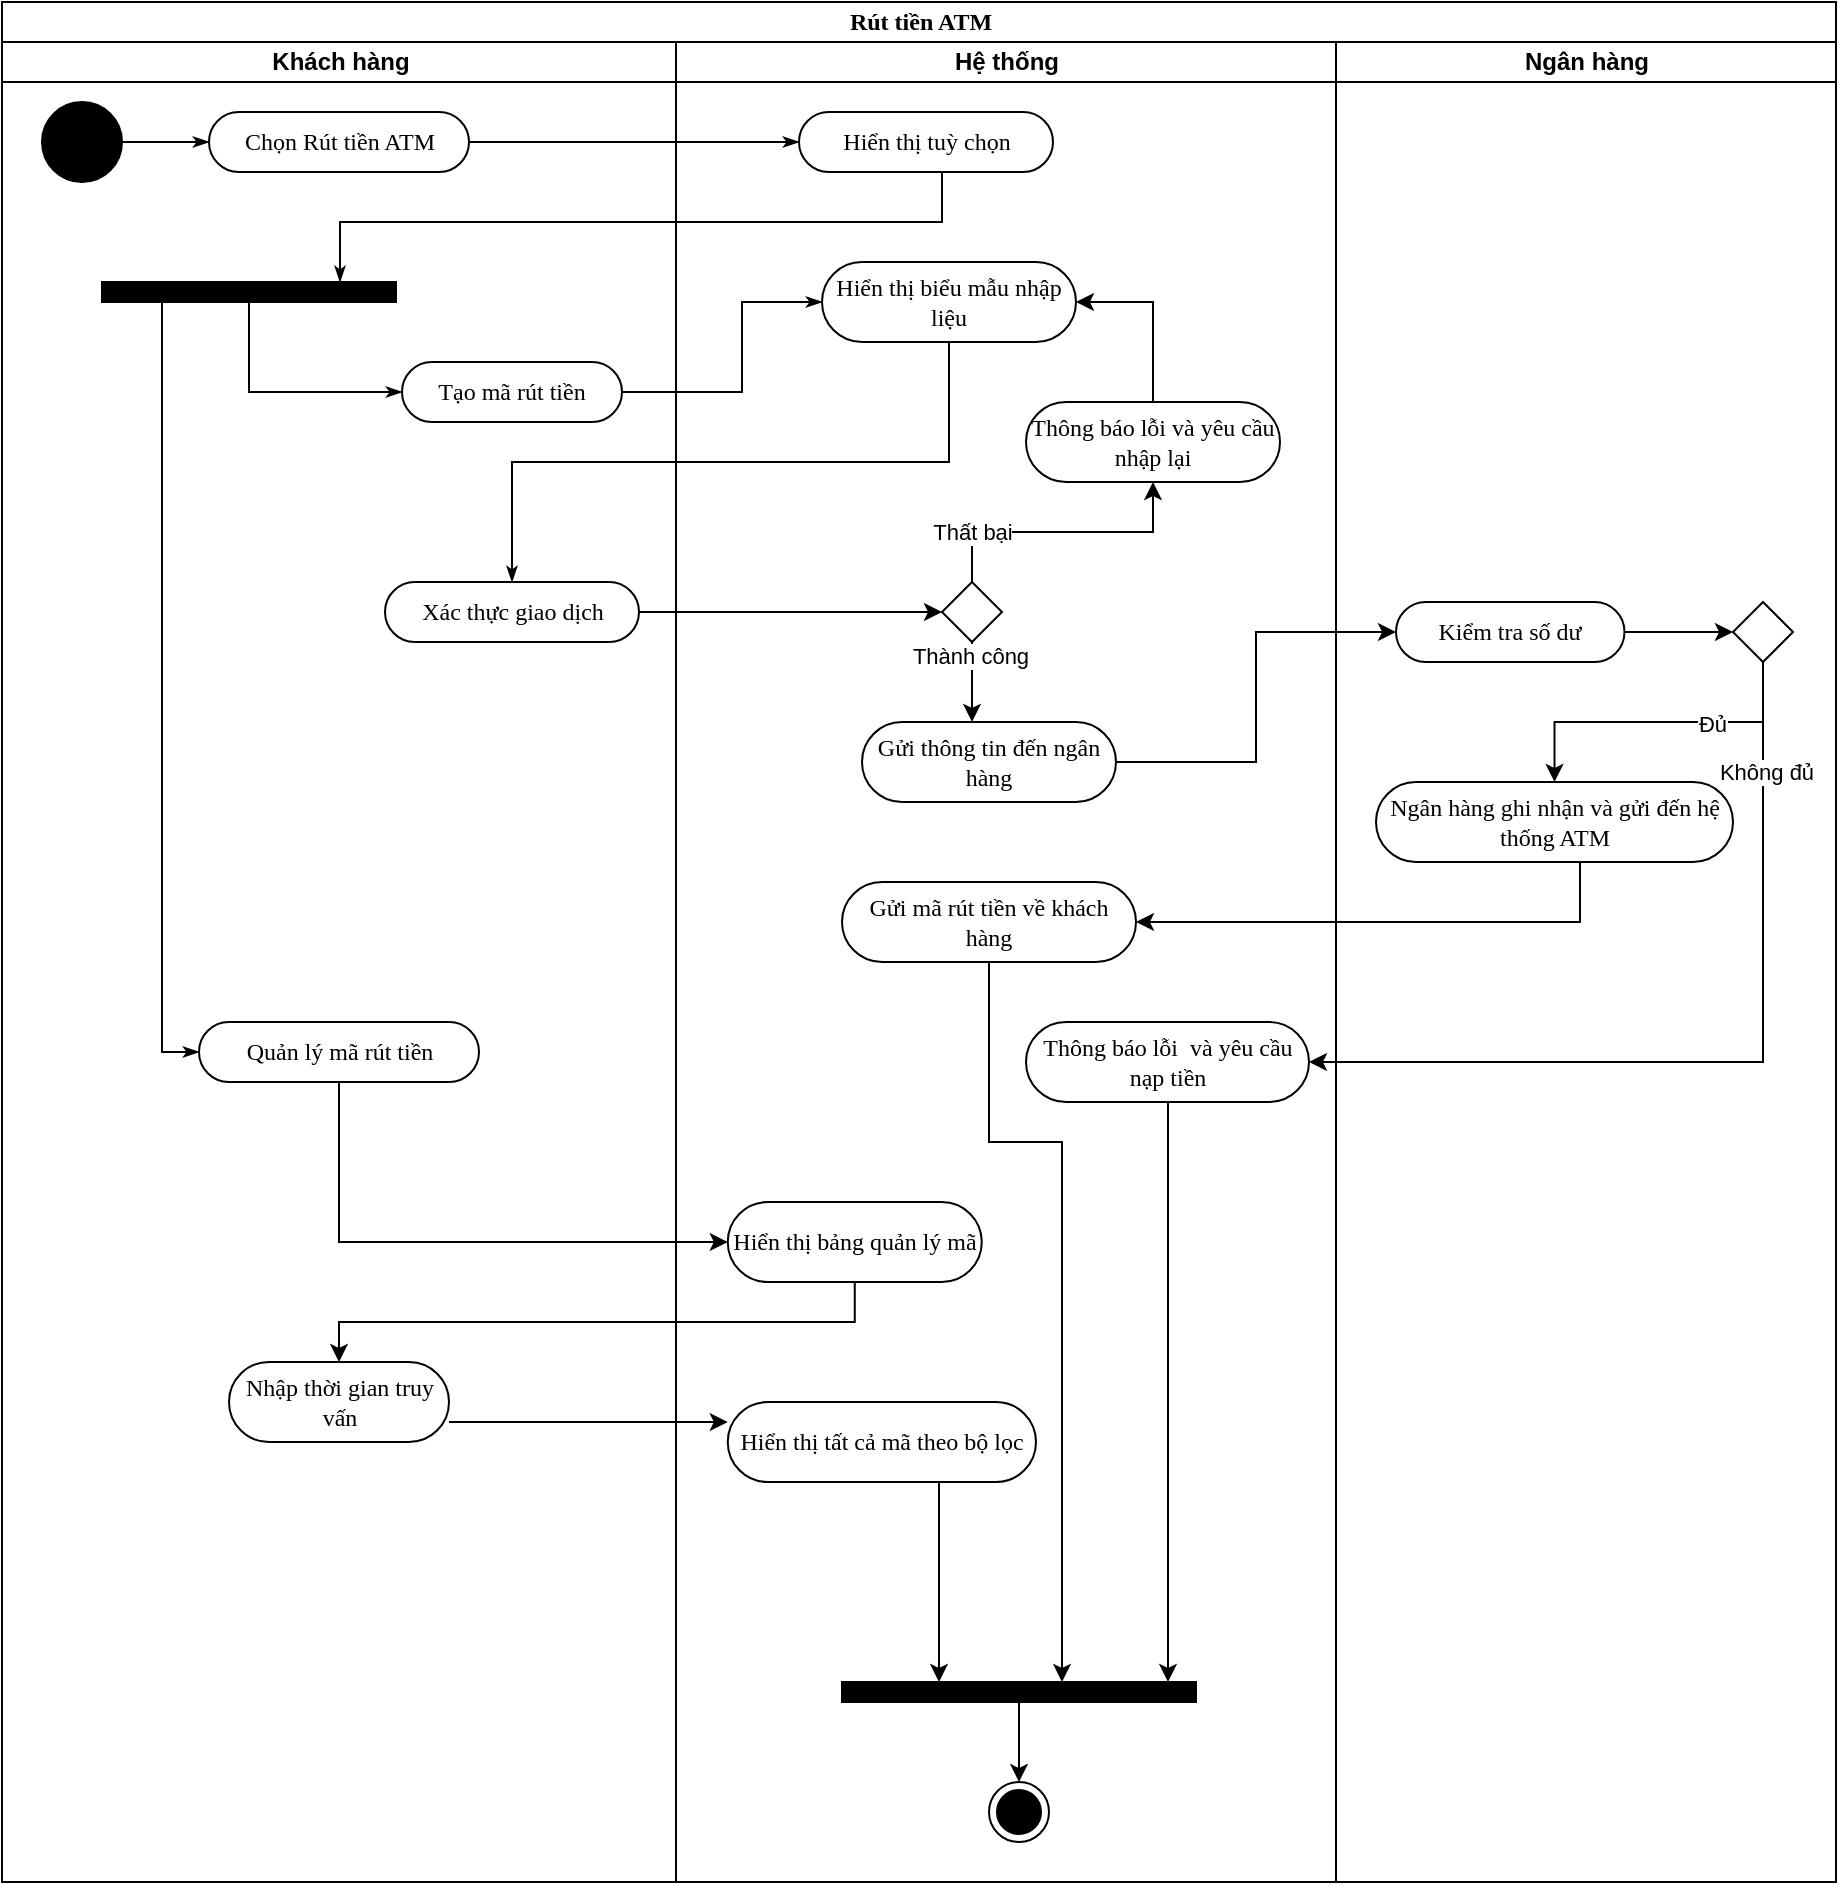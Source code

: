<mxfile version="26.0.16">
  <diagram name="Page-1" id="aWHvYDmvU6KEJwanwGd7">
    <mxGraphModel dx="1640" dy="1245" grid="1" gridSize="10" guides="1" tooltips="1" connect="1" arrows="1" fold="1" page="1" pageScale="1" pageWidth="850" pageHeight="1100" math="0" shadow="0">
      <root>
        <mxCell id="0" />
        <mxCell id="1" parent="0" />
        <mxCell id="KJYIOcynAz07dcxsfuO2-17" value="Rút tiền ATM" style="swimlane;html=1;childLayout=stackLayout;startSize=20;rounded=0;shadow=0;comic=0;labelBackgroundColor=none;strokeWidth=1;fontFamily=Verdana;fontSize=12;align=center;fixedWidth=1;" vertex="1" parent="1">
          <mxGeometry x="40" y="40" width="917" height="940" as="geometry">
            <mxRectangle x="40" y="20" width="70" height="30" as="alternateBounds" />
          </mxGeometry>
        </mxCell>
        <mxCell id="KJYIOcynAz07dcxsfuO2-18" value="Khách hàng" style="swimlane;html=1;startSize=20;" vertex="1" parent="KJYIOcynAz07dcxsfuO2-17">
          <mxGeometry y="20" width="337" height="920" as="geometry" />
        </mxCell>
        <mxCell id="KJYIOcynAz07dcxsfuO2-20" value="Quản lý mã rút tiền" style="rounded=1;whiteSpace=wrap;html=1;shadow=0;comic=0;labelBackgroundColor=none;strokeWidth=1;fontFamily=Verdana;fontSize=12;align=center;arcSize=50;" vertex="1" parent="KJYIOcynAz07dcxsfuO2-18">
          <mxGeometry x="98.5" y="490" width="140" height="30" as="geometry" />
        </mxCell>
        <mxCell id="KJYIOcynAz07dcxsfuO2-45" value="" style="ellipse;whiteSpace=wrap;html=1;rounded=0;shadow=0;comic=0;labelBackgroundColor=none;strokeWidth=1;fillColor=#000000;fontFamily=Verdana;fontSize=12;align=center;" vertex="1" parent="KJYIOcynAz07dcxsfuO2-18">
          <mxGeometry x="20" y="30" width="40" height="40" as="geometry" />
        </mxCell>
        <mxCell id="KJYIOcynAz07dcxsfuO2-46" value="Chọn Rút tiền ATM" style="rounded=1;whiteSpace=wrap;html=1;shadow=0;comic=0;labelBackgroundColor=none;strokeWidth=1;fontFamily=Verdana;fontSize=12;align=center;arcSize=50;" vertex="1" parent="KJYIOcynAz07dcxsfuO2-18">
          <mxGeometry x="103.5" y="35" width="130" height="30" as="geometry" />
        </mxCell>
        <mxCell id="KJYIOcynAz07dcxsfuO2-44" style="edgeStyle=orthogonalEdgeStyle;rounded=0;html=1;labelBackgroundColor=none;startArrow=none;startFill=0;startSize=5;endArrow=classicThin;endFill=1;endSize=5;jettySize=auto;orthogonalLoop=1;strokeWidth=1;fontFamily=Verdana;fontSize=12" edge="1" parent="KJYIOcynAz07dcxsfuO2-18" source="KJYIOcynAz07dcxsfuO2-45" target="KJYIOcynAz07dcxsfuO2-46">
          <mxGeometry relative="1" as="geometry" />
        </mxCell>
        <mxCell id="KJYIOcynAz07dcxsfuO2-28" value="" style="whiteSpace=wrap;html=1;rounded=0;shadow=0;comic=0;labelBackgroundColor=none;strokeWidth=1;fillColor=#000000;fontFamily=Verdana;fontSize=12;align=center;rotation=0;" vertex="1" parent="KJYIOcynAz07dcxsfuO2-18">
          <mxGeometry x="50" y="120" width="147" height="10" as="geometry" />
        </mxCell>
        <mxCell id="KJYIOcynAz07dcxsfuO2-161" value="Tạo mã rút tiền" style="rounded=1;whiteSpace=wrap;html=1;shadow=0;comic=0;labelBackgroundColor=none;strokeWidth=1;fontFamily=Verdana;fontSize=12;align=center;arcSize=50;" vertex="1" parent="KJYIOcynAz07dcxsfuO2-18">
          <mxGeometry x="200" y="160" width="110" height="30" as="geometry" />
        </mxCell>
        <mxCell id="KJYIOcynAz07dcxsfuO2-163" style="edgeStyle=orthogonalEdgeStyle;rounded=0;html=1;labelBackgroundColor=none;startArrow=none;startFill=0;startSize=5;endArrow=classicThin;endFill=1;endSize=5;jettySize=auto;orthogonalLoop=1;strokeWidth=1;fontFamily=Verdana;fontSize=12;exitX=0.34;exitY=1;exitDx=0;exitDy=0;exitPerimeter=0;" edge="1" parent="KJYIOcynAz07dcxsfuO2-18" source="KJYIOcynAz07dcxsfuO2-28" target="KJYIOcynAz07dcxsfuO2-20">
          <mxGeometry relative="1" as="geometry">
            <Array as="points">
              <mxPoint x="80" y="130" />
            </Array>
            <mxPoint x="120" y="150" as="sourcePoint" />
            <mxPoint x="237" y="215" as="targetPoint" />
          </mxGeometry>
        </mxCell>
        <mxCell id="KJYIOcynAz07dcxsfuO2-164" style="edgeStyle=orthogonalEdgeStyle;rounded=0;html=1;labelBackgroundColor=none;startArrow=none;startFill=0;startSize=5;endArrow=classicThin;endFill=1;endSize=5;jettySize=auto;orthogonalLoop=1;strokeWidth=1;fontFamily=Verdana;fontSize=12;" edge="1" parent="KJYIOcynAz07dcxsfuO2-18" source="KJYIOcynAz07dcxsfuO2-28" target="KJYIOcynAz07dcxsfuO2-161">
          <mxGeometry relative="1" as="geometry">
            <mxPoint x="190" y="230" as="sourcePoint" />
            <mxPoint x="90" y="290" as="targetPoint" />
            <Array as="points">
              <mxPoint x="123" y="175" />
            </Array>
          </mxGeometry>
        </mxCell>
        <mxCell id="KJYIOcynAz07dcxsfuO2-171" value="Xác thực giao dịch" style="rounded=1;whiteSpace=wrap;html=1;shadow=0;comic=0;labelBackgroundColor=none;strokeWidth=1;fontFamily=Verdana;fontSize=12;align=center;arcSize=50;" vertex="1" parent="KJYIOcynAz07dcxsfuO2-18">
          <mxGeometry x="191.5" y="270" width="127" height="30" as="geometry" />
        </mxCell>
        <mxCell id="KJYIOcynAz07dcxsfuO2-192" value="Nhập thời gian truy vấn" style="rounded=1;whiteSpace=wrap;html=1;shadow=0;comic=0;labelBackgroundColor=none;strokeWidth=1;fontFamily=Verdana;fontSize=12;align=center;arcSize=50;" vertex="1" parent="KJYIOcynAz07dcxsfuO2-18">
          <mxGeometry x="113.5" y="660" width="110" height="40" as="geometry" />
        </mxCell>
        <mxCell id="KJYIOcynAz07dcxsfuO2-72" style="edgeStyle=orthogonalEdgeStyle;rounded=0;html=1;labelBackgroundColor=none;startArrow=none;startFill=0;startSize=5;endArrow=classicThin;endFill=1;endSize=5;jettySize=auto;orthogonalLoop=1;strokeWidth=1;fontFamily=Verdana;fontSize=12" edge="1" parent="KJYIOcynAz07dcxsfuO2-17" source="KJYIOcynAz07dcxsfuO2-46" target="KJYIOcynAz07dcxsfuO2-167">
          <mxGeometry relative="1" as="geometry">
            <mxPoint x="400" y="160" as="targetPoint" />
          </mxGeometry>
        </mxCell>
        <mxCell id="KJYIOcynAz07dcxsfuO2-168" style="edgeStyle=orthogonalEdgeStyle;rounded=0;html=1;labelBackgroundColor=none;startArrow=none;startFill=0;startSize=5;endArrow=classicThin;endFill=1;endSize=5;jettySize=auto;orthogonalLoop=1;strokeWidth=1;fontFamily=Verdana;fontSize=12" edge="1" parent="KJYIOcynAz07dcxsfuO2-17" source="KJYIOcynAz07dcxsfuO2-167" target="KJYIOcynAz07dcxsfuO2-28">
          <mxGeometry relative="1" as="geometry">
            <mxPoint x="244" y="80" as="sourcePoint" />
            <mxPoint x="409" y="80" as="targetPoint" />
            <Array as="points">
              <mxPoint x="470" y="110" />
              <mxPoint x="169" y="110" />
            </Array>
          </mxGeometry>
        </mxCell>
        <mxCell id="KJYIOcynAz07dcxsfuO2-169" style="edgeStyle=orthogonalEdgeStyle;rounded=0;html=1;labelBackgroundColor=none;startArrow=none;startFill=0;startSize=5;endArrow=classicThin;endFill=1;endSize=5;jettySize=auto;orthogonalLoop=1;strokeWidth=1;fontFamily=Verdana;fontSize=12;" edge="1" parent="KJYIOcynAz07dcxsfuO2-17" source="KJYIOcynAz07dcxsfuO2-161" target="KJYIOcynAz07dcxsfuO2-170">
          <mxGeometry relative="1" as="geometry">
            <mxPoint x="225" y="158" as="sourcePoint" />
            <mxPoint x="225" y="210" as="targetPoint" />
            <Array as="points">
              <mxPoint x="370" y="195" />
              <mxPoint x="370" y="150" />
            </Array>
          </mxGeometry>
        </mxCell>
        <mxCell id="KJYIOcynAz07dcxsfuO2-174" style="edgeStyle=elbowEdgeStyle;rounded=0;html=1;labelBackgroundColor=none;startArrow=none;startFill=0;startSize=5;endArrow=classicThin;endFill=1;endSize=5;jettySize=auto;orthogonalLoop=1;strokeWidth=1;fontFamily=Verdana;fontSize=12;elbow=vertical;" edge="1" parent="KJYIOcynAz07dcxsfuO2-17" source="KJYIOcynAz07dcxsfuO2-170" target="KJYIOcynAz07dcxsfuO2-171">
          <mxGeometry relative="1" as="geometry">
            <mxPoint x="280" y="205" as="sourcePoint" />
            <mxPoint x="410" y="205" as="targetPoint" />
          </mxGeometry>
        </mxCell>
        <mxCell id="KJYIOcynAz07dcxsfuO2-175" style="edgeStyle=elbowEdgeStyle;rounded=0;orthogonalLoop=1;jettySize=auto;html=1;elbow=vertical;" edge="1" parent="KJYIOcynAz07dcxsfuO2-17" source="KJYIOcynAz07dcxsfuO2-171" target="KJYIOcynAz07dcxsfuO2-173">
          <mxGeometry relative="1" as="geometry" />
        </mxCell>
        <mxCell id="KJYIOcynAz07dcxsfuO2-185" style="edgeStyle=elbowEdgeStyle;rounded=0;orthogonalLoop=1;jettySize=auto;html=1;" edge="1" parent="KJYIOcynAz07dcxsfuO2-17" source="KJYIOcynAz07dcxsfuO2-176" target="KJYIOcynAz07dcxsfuO2-200">
          <mxGeometry relative="1" as="geometry" />
        </mxCell>
        <mxCell id="KJYIOcynAz07dcxsfuO2-186" style="edgeStyle=elbowEdgeStyle;rounded=0;orthogonalLoop=1;jettySize=auto;html=1;" edge="1" parent="KJYIOcynAz07dcxsfuO2-17" source="KJYIOcynAz07dcxsfuO2-183" target="KJYIOcynAz07dcxsfuO2-184">
          <mxGeometry relative="1" as="geometry">
            <Array as="points">
              <mxPoint x="789" y="460" />
            </Array>
          </mxGeometry>
        </mxCell>
        <mxCell id="KJYIOcynAz07dcxsfuO2-191" style="edgeStyle=elbowEdgeStyle;rounded=0;orthogonalLoop=1;jettySize=auto;html=1;elbow=vertical;" edge="1" parent="KJYIOcynAz07dcxsfuO2-17" source="KJYIOcynAz07dcxsfuO2-20" target="KJYIOcynAz07dcxsfuO2-190">
          <mxGeometry relative="1" as="geometry">
            <Array as="points">
              <mxPoint x="280" y="620" />
            </Array>
          </mxGeometry>
        </mxCell>
        <mxCell id="KJYIOcynAz07dcxsfuO2-193" style="edgeStyle=elbowEdgeStyle;rounded=0;orthogonalLoop=1;jettySize=auto;html=1;elbow=vertical;" edge="1" parent="KJYIOcynAz07dcxsfuO2-17" source="KJYIOcynAz07dcxsfuO2-190" target="KJYIOcynAz07dcxsfuO2-192">
          <mxGeometry relative="1" as="geometry" />
        </mxCell>
        <mxCell id="KJYIOcynAz07dcxsfuO2-195" style="edgeStyle=elbowEdgeStyle;rounded=0;orthogonalLoop=1;jettySize=auto;html=1;elbow=vertical;" edge="1" parent="KJYIOcynAz07dcxsfuO2-17" source="KJYIOcynAz07dcxsfuO2-192" target="KJYIOcynAz07dcxsfuO2-194">
          <mxGeometry relative="1" as="geometry" />
        </mxCell>
        <mxCell id="KJYIOcynAz07dcxsfuO2-27" value="Hệ thống" style="swimlane;html=1;startSize=20;" vertex="1" parent="KJYIOcynAz07dcxsfuO2-17">
          <mxGeometry x="337" y="20" width="330" height="920" as="geometry" />
        </mxCell>
        <mxCell id="KJYIOcynAz07dcxsfuO2-167" value="Hiển thị tuỳ chọn" style="rounded=1;whiteSpace=wrap;html=1;shadow=0;comic=0;labelBackgroundColor=none;strokeWidth=1;fontFamily=Verdana;fontSize=12;align=center;arcSize=50;" vertex="1" parent="KJYIOcynAz07dcxsfuO2-27">
          <mxGeometry x="61.5" y="35" width="127" height="30" as="geometry" />
        </mxCell>
        <mxCell id="KJYIOcynAz07dcxsfuO2-170" value="Hiển thị biểu mẫu nhập liệu" style="rounded=1;whiteSpace=wrap;html=1;shadow=0;comic=0;labelBackgroundColor=none;strokeWidth=1;fontFamily=Verdana;fontSize=12;align=center;arcSize=50;" vertex="1" parent="KJYIOcynAz07dcxsfuO2-27">
          <mxGeometry x="73" y="110" width="127" height="40" as="geometry" />
        </mxCell>
        <mxCell id="KJYIOcynAz07dcxsfuO2-177" style="edgeStyle=elbowEdgeStyle;rounded=0;orthogonalLoop=1;jettySize=auto;html=1;" edge="1" parent="KJYIOcynAz07dcxsfuO2-27" source="KJYIOcynAz07dcxsfuO2-173" target="KJYIOcynAz07dcxsfuO2-176">
          <mxGeometry relative="1" as="geometry" />
        </mxCell>
        <mxCell id="KJYIOcynAz07dcxsfuO2-178" value="Thành công" style="edgeLabel;html=1;align=center;verticalAlign=middle;resizable=0;points=[];" vertex="1" connectable="0" parent="KJYIOcynAz07dcxsfuO2-177">
          <mxGeometry x="-0.641" y="-1" relative="1" as="geometry">
            <mxPoint as="offset" />
          </mxGeometry>
        </mxCell>
        <mxCell id="KJYIOcynAz07dcxsfuO2-179" value="" style="edgeStyle=elbowEdgeStyle;rounded=0;orthogonalLoop=1;jettySize=auto;html=1;elbow=vertical;" edge="1" parent="KJYIOcynAz07dcxsfuO2-27" source="KJYIOcynAz07dcxsfuO2-173" target="KJYIOcynAz07dcxsfuO2-180">
          <mxGeometry relative="1" as="geometry">
            <mxPoint x="133" y="370" as="targetPoint" />
          </mxGeometry>
        </mxCell>
        <mxCell id="KJYIOcynAz07dcxsfuO2-181" value="Thất bại" style="edgeLabel;html=1;align=center;verticalAlign=middle;resizable=0;points=[];" vertex="1" connectable="0" parent="KJYIOcynAz07dcxsfuO2-179">
          <mxGeometry x="-0.641" relative="1" as="geometry">
            <mxPoint as="offset" />
          </mxGeometry>
        </mxCell>
        <mxCell id="KJYIOcynAz07dcxsfuO2-173" value="" style="rhombus;" vertex="1" parent="KJYIOcynAz07dcxsfuO2-27">
          <mxGeometry x="133" y="270" width="30" height="30" as="geometry" />
        </mxCell>
        <mxCell id="KJYIOcynAz07dcxsfuO2-176" value="Gửi thông tin đến ngân hàng" style="rounded=1;whiteSpace=wrap;html=1;shadow=0;comic=0;labelBackgroundColor=none;strokeWidth=1;fontFamily=Verdana;fontSize=12;align=center;arcSize=50;" vertex="1" parent="KJYIOcynAz07dcxsfuO2-27">
          <mxGeometry x="93" y="340" width="127" height="40" as="geometry" />
        </mxCell>
        <mxCell id="KJYIOcynAz07dcxsfuO2-182" style="edgeStyle=orthogonalEdgeStyle;rounded=0;orthogonalLoop=1;jettySize=auto;html=1;" edge="1" parent="KJYIOcynAz07dcxsfuO2-27" source="KJYIOcynAz07dcxsfuO2-180" target="KJYIOcynAz07dcxsfuO2-170">
          <mxGeometry relative="1" as="geometry">
            <Array as="points">
              <mxPoint x="238" y="130" />
            </Array>
          </mxGeometry>
        </mxCell>
        <mxCell id="KJYIOcynAz07dcxsfuO2-180" value="Thông báo lỗi và yêu cầu nhập lại" style="rounded=1;whiteSpace=wrap;html=1;shadow=0;comic=0;labelBackgroundColor=none;strokeWidth=1;fontFamily=Verdana;fontSize=12;align=center;arcSize=50;" vertex="1" parent="KJYIOcynAz07dcxsfuO2-27">
          <mxGeometry x="175" y="180" width="127" height="40" as="geometry" />
        </mxCell>
        <mxCell id="KJYIOcynAz07dcxsfuO2-188" style="rounded=0;orthogonalLoop=1;jettySize=auto;html=1;edgeStyle=orthogonalEdgeStyle;" edge="1" parent="KJYIOcynAz07dcxsfuO2-27" source="KJYIOcynAz07dcxsfuO2-184" target="KJYIOcynAz07dcxsfuO2-198">
          <mxGeometry relative="1" as="geometry">
            <mxPoint x="157" y="810" as="targetPoint" />
            <Array as="points">
              <mxPoint x="157" y="550" />
              <mxPoint x="193" y="550" />
            </Array>
          </mxGeometry>
        </mxCell>
        <mxCell id="KJYIOcynAz07dcxsfuO2-184" value="Gửi mã rút tiền về khách hàng" style="rounded=1;whiteSpace=wrap;html=1;shadow=0;comic=0;labelBackgroundColor=none;strokeWidth=1;fontFamily=Verdana;fontSize=12;align=center;arcSize=50;" vertex="1" parent="KJYIOcynAz07dcxsfuO2-27">
          <mxGeometry x="83" y="420" width="147" height="40" as="geometry" />
        </mxCell>
        <mxCell id="KJYIOcynAz07dcxsfuO2-187" value="" style="ellipse;html=1;shape=endState;fillColor=strokeColor;" vertex="1" parent="KJYIOcynAz07dcxsfuO2-27">
          <mxGeometry x="156.5" y="870" width="30" height="30" as="geometry" />
        </mxCell>
        <mxCell id="KJYIOcynAz07dcxsfuO2-190" value="Hiển thị bảng quản lý mã" style="rounded=1;whiteSpace=wrap;html=1;shadow=0;comic=0;labelBackgroundColor=none;strokeWidth=1;fontFamily=Verdana;fontSize=12;align=center;arcSize=50;" vertex="1" parent="KJYIOcynAz07dcxsfuO2-27">
          <mxGeometry x="25.88" y="580" width="127" height="40" as="geometry" />
        </mxCell>
        <mxCell id="KJYIOcynAz07dcxsfuO2-196" style="edgeStyle=elbowEdgeStyle;rounded=0;orthogonalLoop=1;jettySize=auto;html=1;" edge="1" parent="KJYIOcynAz07dcxsfuO2-27" source="KJYIOcynAz07dcxsfuO2-194" target="KJYIOcynAz07dcxsfuO2-198">
          <mxGeometry relative="1" as="geometry">
            <mxPoint x="263" y="830" as="targetPoint" />
          </mxGeometry>
        </mxCell>
        <mxCell id="KJYIOcynAz07dcxsfuO2-194" value="Hiển thị tất cả mã theo bộ lọc" style="rounded=1;whiteSpace=wrap;html=1;shadow=0;comic=0;labelBackgroundColor=none;strokeWidth=1;fontFamily=Verdana;fontSize=12;align=center;arcSize=50;" vertex="1" parent="KJYIOcynAz07dcxsfuO2-27">
          <mxGeometry x="25.88" y="680" width="154.12" height="40" as="geometry" />
        </mxCell>
        <mxCell id="KJYIOcynAz07dcxsfuO2-199" style="edgeStyle=orthogonalEdgeStyle;rounded=0;orthogonalLoop=1;jettySize=auto;html=1;" edge="1" parent="KJYIOcynAz07dcxsfuO2-27" source="KJYIOcynAz07dcxsfuO2-198" target="KJYIOcynAz07dcxsfuO2-187">
          <mxGeometry relative="1" as="geometry" />
        </mxCell>
        <mxCell id="KJYIOcynAz07dcxsfuO2-198" value="" style="whiteSpace=wrap;html=1;rounded=0;shadow=0;comic=0;labelBackgroundColor=none;strokeWidth=1;fillColor=#000000;fontFamily=Verdana;fontSize=12;align=center;rotation=0;" vertex="1" parent="KJYIOcynAz07dcxsfuO2-27">
          <mxGeometry x="83" y="820" width="177" height="10" as="geometry" />
        </mxCell>
        <mxCell id="KJYIOcynAz07dcxsfuO2-207" value="Thông báo lỗi&amp;nbsp; và yêu cầu nạp tiền" style="rounded=1;whiteSpace=wrap;html=1;shadow=0;comic=0;labelBackgroundColor=none;strokeWidth=1;fontFamily=Verdana;fontSize=12;align=center;arcSize=50;" vertex="1" parent="KJYIOcynAz07dcxsfuO2-27">
          <mxGeometry x="175" y="490" width="141.5" height="40" as="geometry" />
        </mxCell>
        <mxCell id="KJYIOcynAz07dcxsfuO2-208" style="rounded=0;orthogonalLoop=1;jettySize=auto;html=1;edgeStyle=elbowEdgeStyle;" edge="1" parent="KJYIOcynAz07dcxsfuO2-27" source="KJYIOcynAz07dcxsfuO2-207" target="KJYIOcynAz07dcxsfuO2-198">
          <mxGeometry relative="1" as="geometry">
            <mxPoint x="167" y="470" as="sourcePoint" />
            <mxPoint x="273" y="800" as="targetPoint" />
            <Array as="points">
              <mxPoint x="246" y="675" />
            </Array>
          </mxGeometry>
        </mxCell>
        <mxCell id="KJYIOcynAz07dcxsfuO2-165" value="Ngân hàng" style="swimlane;html=1;startSize=20;" vertex="1" parent="KJYIOcynAz07dcxsfuO2-17">
          <mxGeometry x="667" y="20" width="250" height="920" as="geometry" />
        </mxCell>
        <mxCell id="KJYIOcynAz07dcxsfuO2-183" value="Ngân hàng ghi nhận và gửi đến hệ thống ATM" style="rounded=1;whiteSpace=wrap;html=1;shadow=0;comic=0;labelBackgroundColor=none;strokeWidth=1;fontFamily=Verdana;fontSize=12;align=center;arcSize=50;" vertex="1" parent="KJYIOcynAz07dcxsfuO2-165">
          <mxGeometry x="20" y="370" width="178.5" height="40" as="geometry" />
        </mxCell>
        <mxCell id="KJYIOcynAz07dcxsfuO2-203" style="edgeStyle=orthogonalEdgeStyle;rounded=0;orthogonalLoop=1;jettySize=auto;html=1;" edge="1" parent="KJYIOcynAz07dcxsfuO2-165" source="KJYIOcynAz07dcxsfuO2-201" target="KJYIOcynAz07dcxsfuO2-183">
          <mxGeometry relative="1" as="geometry" />
        </mxCell>
        <mxCell id="KJYIOcynAz07dcxsfuO2-205" value="Đủ" style="edgeLabel;html=1;align=center;verticalAlign=middle;resizable=0;points=[];" vertex="1" connectable="0" parent="KJYIOcynAz07dcxsfuO2-203">
          <mxGeometry x="-0.318" y="1" relative="1" as="geometry">
            <mxPoint as="offset" />
          </mxGeometry>
        </mxCell>
        <mxCell id="KJYIOcynAz07dcxsfuO2-206" style="edgeStyle=orthogonalEdgeStyle;rounded=0;orthogonalLoop=1;jettySize=auto;html=1;" edge="1" parent="KJYIOcynAz07dcxsfuO2-165" source="KJYIOcynAz07dcxsfuO2-200" target="KJYIOcynAz07dcxsfuO2-201">
          <mxGeometry relative="1" as="geometry" />
        </mxCell>
        <mxCell id="KJYIOcynAz07dcxsfuO2-200" value="Kiểm tra số dư" style="rounded=1;whiteSpace=wrap;html=1;shadow=0;comic=0;labelBackgroundColor=none;strokeWidth=1;fontFamily=Verdana;fontSize=12;align=center;arcSize=50;" vertex="1" parent="KJYIOcynAz07dcxsfuO2-165">
          <mxGeometry x="30" y="280" width="114.25" height="30" as="geometry" />
        </mxCell>
        <mxCell id="KJYIOcynAz07dcxsfuO2-201" value="" style="rhombus;" vertex="1" parent="KJYIOcynAz07dcxsfuO2-165">
          <mxGeometry x="198.5" y="280" width="30" height="30" as="geometry" />
        </mxCell>
        <mxCell id="KJYIOcynAz07dcxsfuO2-209" style="edgeStyle=elbowEdgeStyle;rounded=0;orthogonalLoop=1;jettySize=auto;html=1;elbow=vertical;" edge="1" parent="KJYIOcynAz07dcxsfuO2-17" source="KJYIOcynAz07dcxsfuO2-201" target="KJYIOcynAz07dcxsfuO2-207">
          <mxGeometry relative="1" as="geometry">
            <Array as="points">
              <mxPoint x="740" y="530" />
            </Array>
          </mxGeometry>
        </mxCell>
        <mxCell id="KJYIOcynAz07dcxsfuO2-210" value="Không đủ" style="edgeLabel;html=1;align=center;verticalAlign=middle;resizable=0;points=[];" vertex="1" connectable="0" parent="KJYIOcynAz07dcxsfuO2-209">
          <mxGeometry x="-0.744" y="1" relative="1" as="geometry">
            <mxPoint as="offset" />
          </mxGeometry>
        </mxCell>
      </root>
    </mxGraphModel>
  </diagram>
</mxfile>

